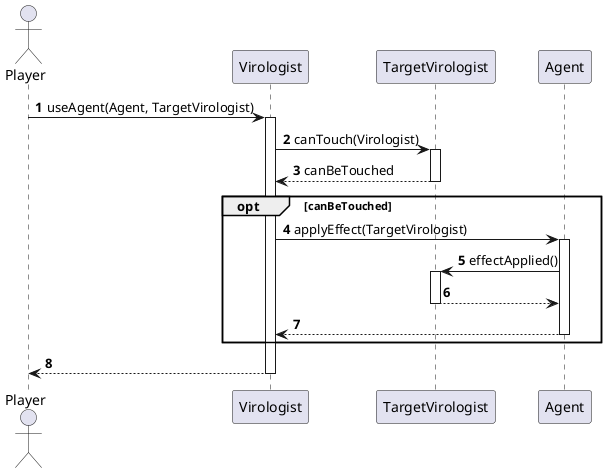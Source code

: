 @startuml
'https://plantuml.com/sequence-diagram

autonumber

actor Player

Player -> Virologist: useAgent(Agent, TargetVirologist)
Activate Virologist

Virologist -> TargetVirologist: canTouch(Virologist)
Activate TargetVirologist
TargetVirologist --> Virologist: canBeTouched
Deactivate TargetVirologist
opt canBeTouched

Virologist -> Agent: applyEffect(TargetVirologist)
Activate Agent

Agent -> TargetVirologist: effectApplied()
Activate TargetVirologist

TargetVirologist --> Agent:
Deactivate TargetVirologist
Agent --> Virologist
Deactivate Agent
end


Virologist --> Player:
Deactivate Virologist
@enduml